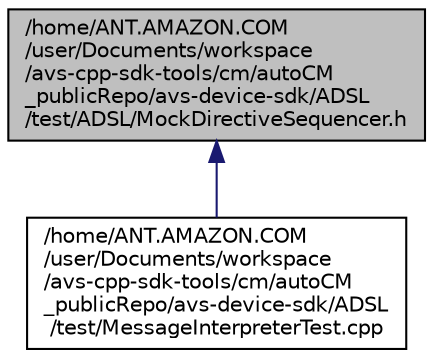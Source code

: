 digraph "/avs-cpp-sdk-tools/cm/autoCM_publicRepo/avs-device-sdk/ADSL/test/ADSL/MockDirectiveSequencer.h"
{
  edge [fontname="Helvetica",fontsize="10",labelfontname="Helvetica",labelfontsize="10"];
  node [fontname="Helvetica",fontsize="10",shape=record];
  Node1 [label="/home/ANT.AMAZON.COM\l/user/Documents/workspace\l/avs-cpp-sdk-tools/cm/autoCM\l_publicRepo/avs-device-sdk/ADSL\l/test/ADSL/MockDirectiveSequencer.h",height=0.2,width=0.4,color="black", fillcolor="grey75", style="filled", fontcolor="black"];
  Node1 -> Node2 [dir="back",color="midnightblue",fontsize="10",style="solid",fontname="Helvetica"];
  Node2 [label="/home/ANT.AMAZON.COM\l/user/Documents/workspace\l/avs-cpp-sdk-tools/cm/autoCM\l_publicRepo/avs-device-sdk/ADSL\l/test/MessageInterpreterTest.cpp",height=0.2,width=0.4,color="black", fillcolor="white", style="filled",URL="$_message_interpreter_test_8cpp.html"];
}
